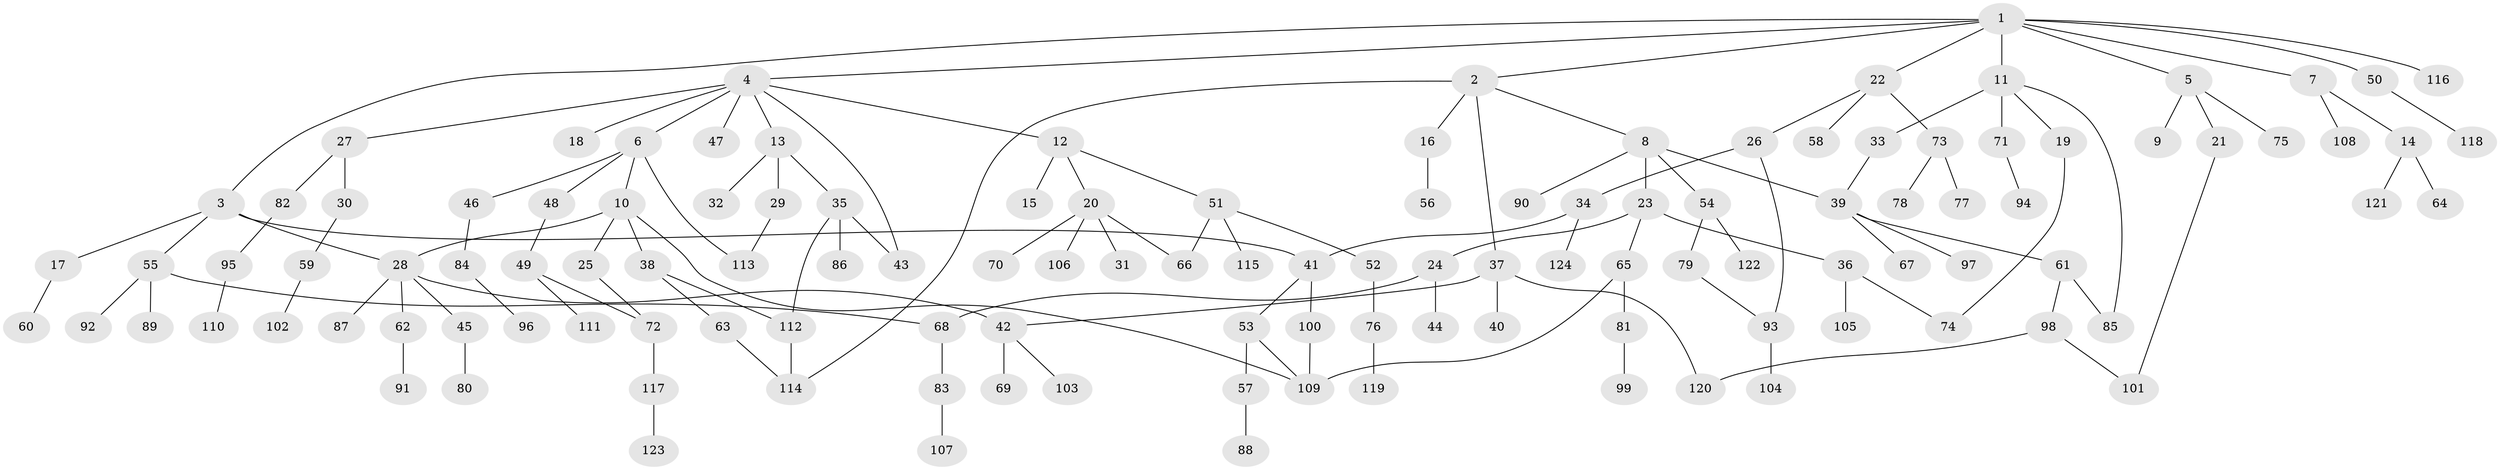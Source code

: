 // coarse degree distribution, {9: 0.023809523809523808, 5: 0.09523809523809523, 4: 0.09523809523809523, 2: 0.27380952380952384, 1: 0.40476190476190477, 6: 0.03571428571428571, 3: 0.07142857142857142}
// Generated by graph-tools (version 1.1) at 2025/51/02/27/25 19:51:36]
// undirected, 124 vertices, 143 edges
graph export_dot {
graph [start="1"]
  node [color=gray90,style=filled];
  1;
  2;
  3;
  4;
  5;
  6;
  7;
  8;
  9;
  10;
  11;
  12;
  13;
  14;
  15;
  16;
  17;
  18;
  19;
  20;
  21;
  22;
  23;
  24;
  25;
  26;
  27;
  28;
  29;
  30;
  31;
  32;
  33;
  34;
  35;
  36;
  37;
  38;
  39;
  40;
  41;
  42;
  43;
  44;
  45;
  46;
  47;
  48;
  49;
  50;
  51;
  52;
  53;
  54;
  55;
  56;
  57;
  58;
  59;
  60;
  61;
  62;
  63;
  64;
  65;
  66;
  67;
  68;
  69;
  70;
  71;
  72;
  73;
  74;
  75;
  76;
  77;
  78;
  79;
  80;
  81;
  82;
  83;
  84;
  85;
  86;
  87;
  88;
  89;
  90;
  91;
  92;
  93;
  94;
  95;
  96;
  97;
  98;
  99;
  100;
  101;
  102;
  103;
  104;
  105;
  106;
  107;
  108;
  109;
  110;
  111;
  112;
  113;
  114;
  115;
  116;
  117;
  118;
  119;
  120;
  121;
  122;
  123;
  124;
  1 -- 2;
  1 -- 3;
  1 -- 4;
  1 -- 5;
  1 -- 7;
  1 -- 11;
  1 -- 22;
  1 -- 50;
  1 -- 116;
  2 -- 8;
  2 -- 16;
  2 -- 37;
  2 -- 114;
  3 -- 17;
  3 -- 55;
  3 -- 41;
  3 -- 28;
  4 -- 6;
  4 -- 12;
  4 -- 13;
  4 -- 18;
  4 -- 27;
  4 -- 47;
  4 -- 43;
  5 -- 9;
  5 -- 21;
  5 -- 75;
  6 -- 10;
  6 -- 46;
  6 -- 48;
  6 -- 113;
  7 -- 14;
  7 -- 108;
  8 -- 23;
  8 -- 54;
  8 -- 90;
  8 -- 39;
  10 -- 25;
  10 -- 28;
  10 -- 38;
  10 -- 109;
  11 -- 19;
  11 -- 33;
  11 -- 71;
  11 -- 85;
  12 -- 15;
  12 -- 20;
  12 -- 51;
  13 -- 29;
  13 -- 32;
  13 -- 35;
  14 -- 64;
  14 -- 121;
  16 -- 56;
  17 -- 60;
  19 -- 74;
  20 -- 31;
  20 -- 70;
  20 -- 106;
  20 -- 66;
  21 -- 101;
  22 -- 26;
  22 -- 58;
  22 -- 73;
  23 -- 24;
  23 -- 36;
  23 -- 65;
  24 -- 44;
  24 -- 68;
  25 -- 72;
  26 -- 34;
  26 -- 93;
  27 -- 30;
  27 -- 82;
  28 -- 45;
  28 -- 62;
  28 -- 87;
  28 -- 42;
  29 -- 113;
  30 -- 59;
  33 -- 39;
  34 -- 41;
  34 -- 124;
  35 -- 43;
  35 -- 86;
  35 -- 112;
  36 -- 105;
  36 -- 74;
  37 -- 40;
  37 -- 42;
  37 -- 120;
  38 -- 63;
  38 -- 112;
  39 -- 61;
  39 -- 67;
  39 -- 97;
  41 -- 53;
  41 -- 100;
  42 -- 69;
  42 -- 103;
  45 -- 80;
  46 -- 84;
  48 -- 49;
  49 -- 72;
  49 -- 111;
  50 -- 118;
  51 -- 52;
  51 -- 66;
  51 -- 115;
  52 -- 76;
  53 -- 57;
  53 -- 109;
  54 -- 79;
  54 -- 122;
  55 -- 68;
  55 -- 89;
  55 -- 92;
  57 -- 88;
  59 -- 102;
  61 -- 98;
  61 -- 85;
  62 -- 91;
  63 -- 114;
  65 -- 81;
  65 -- 109;
  68 -- 83;
  71 -- 94;
  72 -- 117;
  73 -- 77;
  73 -- 78;
  76 -- 119;
  79 -- 93;
  81 -- 99;
  82 -- 95;
  83 -- 107;
  84 -- 96;
  93 -- 104;
  95 -- 110;
  98 -- 101;
  98 -- 120;
  100 -- 109;
  112 -- 114;
  117 -- 123;
}
